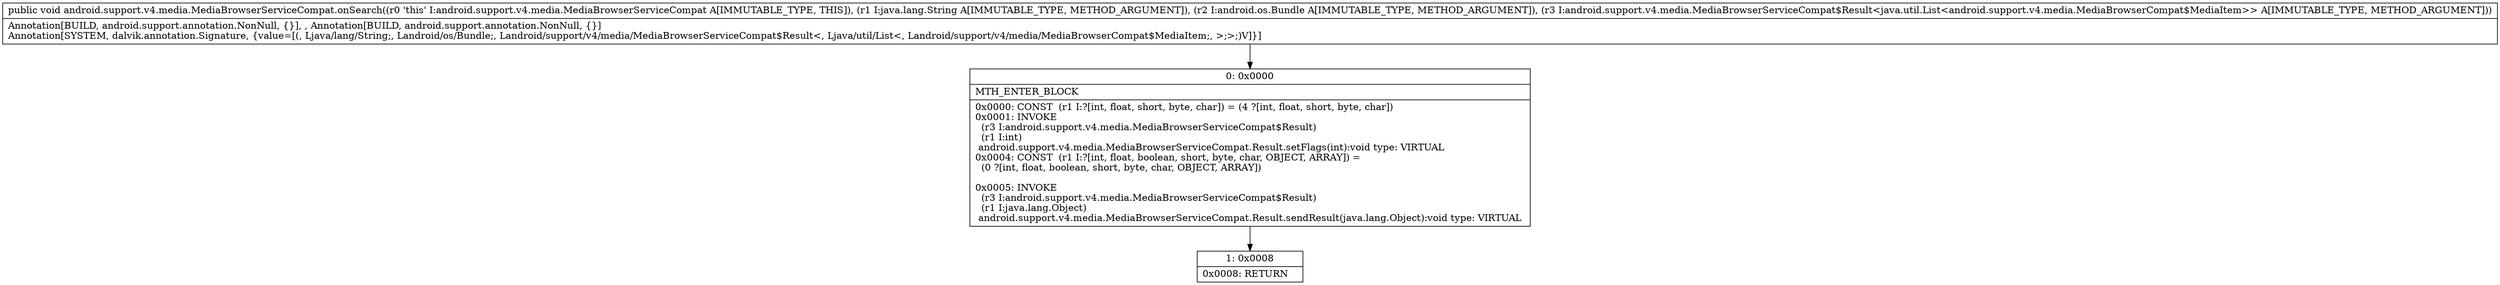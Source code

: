 digraph "CFG forandroid.support.v4.media.MediaBrowserServiceCompat.onSearch(Ljava\/lang\/String;Landroid\/os\/Bundle;Landroid\/support\/v4\/media\/MediaBrowserServiceCompat$Result;)V" {
Node_0 [shape=record,label="{0\:\ 0x0000|MTH_ENTER_BLOCK\l|0x0000: CONST  (r1 I:?[int, float, short, byte, char]) = (4 ?[int, float, short, byte, char]) \l0x0001: INVOKE  \l  (r3 I:android.support.v4.media.MediaBrowserServiceCompat$Result)\l  (r1 I:int)\l android.support.v4.media.MediaBrowserServiceCompat.Result.setFlags(int):void type: VIRTUAL \l0x0004: CONST  (r1 I:?[int, float, boolean, short, byte, char, OBJECT, ARRAY]) = \l  (0 ?[int, float, boolean, short, byte, char, OBJECT, ARRAY])\l \l0x0005: INVOKE  \l  (r3 I:android.support.v4.media.MediaBrowserServiceCompat$Result)\l  (r1 I:java.lang.Object)\l android.support.v4.media.MediaBrowserServiceCompat.Result.sendResult(java.lang.Object):void type: VIRTUAL \l}"];
Node_1 [shape=record,label="{1\:\ 0x0008|0x0008: RETURN   \l}"];
MethodNode[shape=record,label="{public void android.support.v4.media.MediaBrowserServiceCompat.onSearch((r0 'this' I:android.support.v4.media.MediaBrowserServiceCompat A[IMMUTABLE_TYPE, THIS]), (r1 I:java.lang.String A[IMMUTABLE_TYPE, METHOD_ARGUMENT]), (r2 I:android.os.Bundle A[IMMUTABLE_TYPE, METHOD_ARGUMENT]), (r3 I:android.support.v4.media.MediaBrowserServiceCompat$Result\<java.util.List\<android.support.v4.media.MediaBrowserCompat$MediaItem\>\> A[IMMUTABLE_TYPE, METHOD_ARGUMENT]))  | Annotation[BUILD, android.support.annotation.NonNull, \{\}], , Annotation[BUILD, android.support.annotation.NonNull, \{\}]\lAnnotation[SYSTEM, dalvik.annotation.Signature, \{value=[(, Ljava\/lang\/String;, Landroid\/os\/Bundle;, Landroid\/support\/v4\/media\/MediaBrowserServiceCompat$Result\<, Ljava\/util\/List\<, Landroid\/support\/v4\/media\/MediaBrowserCompat$MediaItem;, \>;\>;)V]\}]\l}"];
MethodNode -> Node_0;
Node_0 -> Node_1;
}


